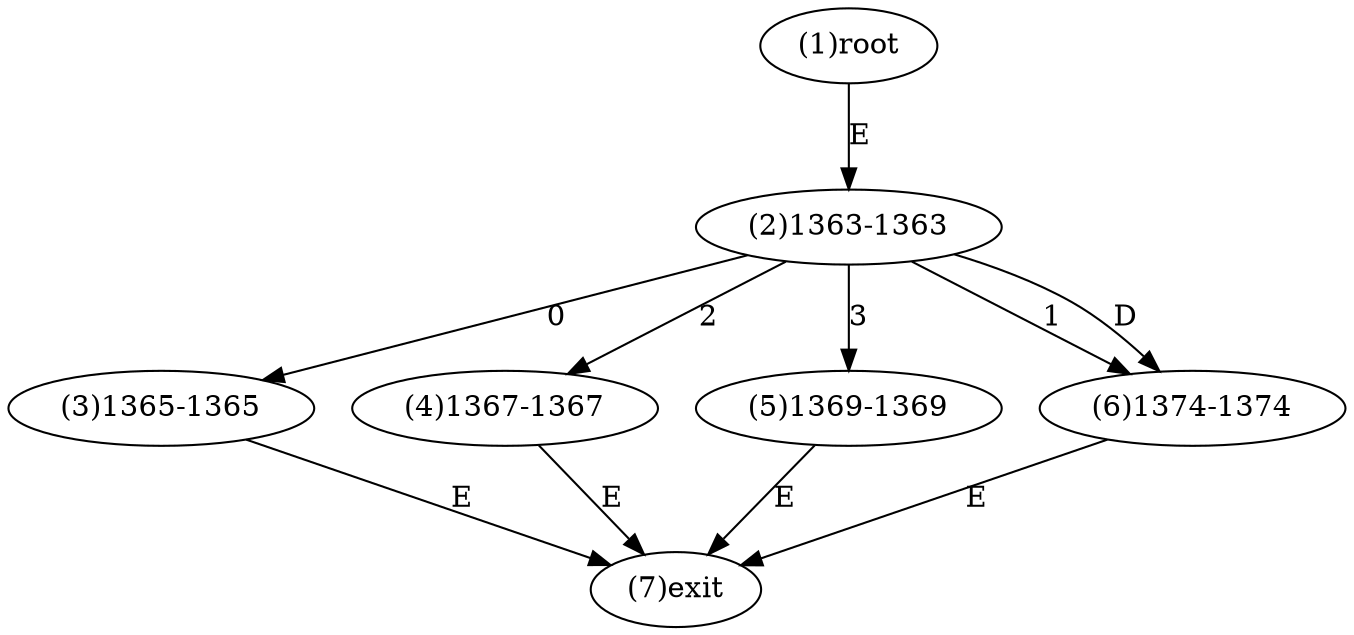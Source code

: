 digraph "" { 
1[ label="(1)root"];
2[ label="(2)1363-1363"];
3[ label="(3)1365-1365"];
4[ label="(4)1367-1367"];
5[ label="(5)1369-1369"];
6[ label="(6)1374-1374"];
7[ label="(7)exit"];
1->2[ label="E"];
2->3[ label="0"];
2->6[ label="1"];
2->4[ label="2"];
2->5[ label="3"];
2->6[ label="D"];
3->7[ label="E"];
4->7[ label="E"];
5->7[ label="E"];
6->7[ label="E"];
}